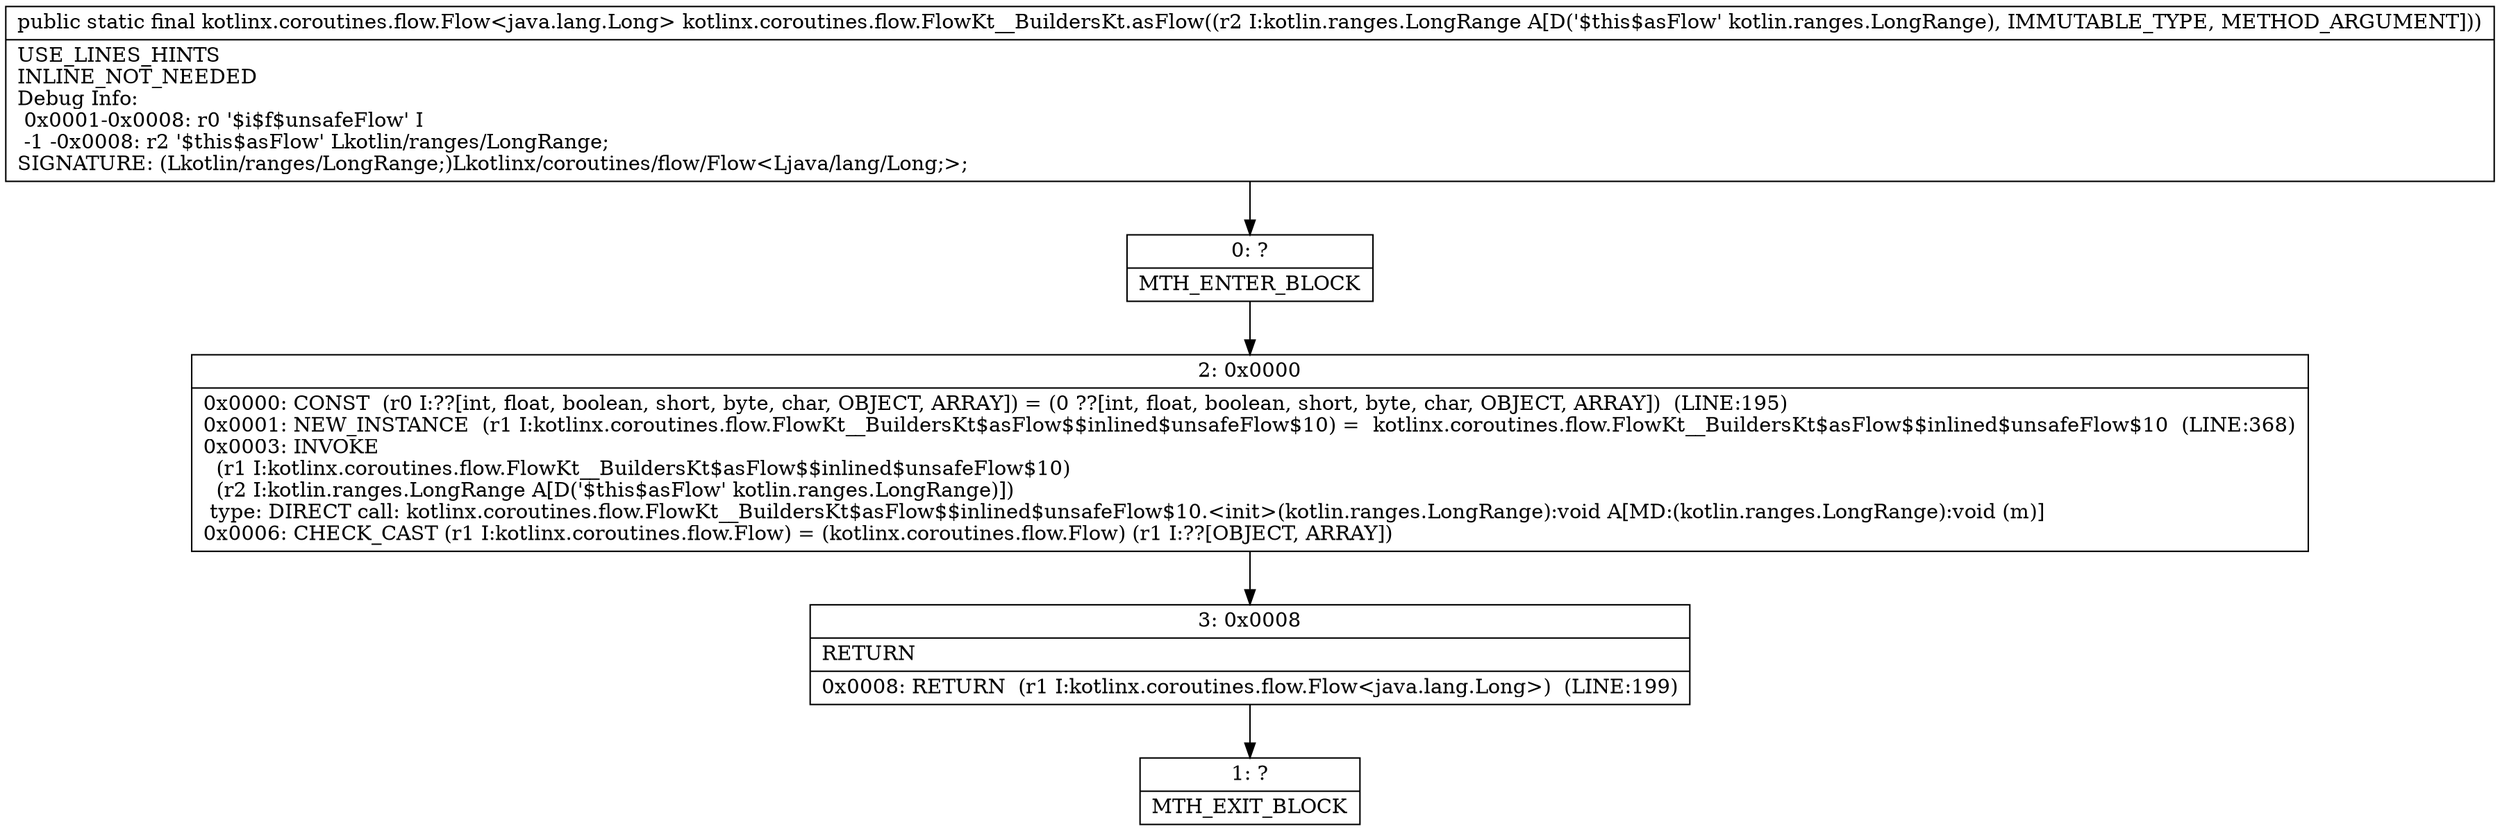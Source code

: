 digraph "CFG forkotlinx.coroutines.flow.FlowKt__BuildersKt.asFlow(Lkotlin\/ranges\/LongRange;)Lkotlinx\/coroutines\/flow\/Flow;" {
Node_0 [shape=record,label="{0\:\ ?|MTH_ENTER_BLOCK\l}"];
Node_2 [shape=record,label="{2\:\ 0x0000|0x0000: CONST  (r0 I:??[int, float, boolean, short, byte, char, OBJECT, ARRAY]) = (0 ??[int, float, boolean, short, byte, char, OBJECT, ARRAY])  (LINE:195)\l0x0001: NEW_INSTANCE  (r1 I:kotlinx.coroutines.flow.FlowKt__BuildersKt$asFlow$$inlined$unsafeFlow$10) =  kotlinx.coroutines.flow.FlowKt__BuildersKt$asFlow$$inlined$unsafeFlow$10  (LINE:368)\l0x0003: INVOKE  \l  (r1 I:kotlinx.coroutines.flow.FlowKt__BuildersKt$asFlow$$inlined$unsafeFlow$10)\l  (r2 I:kotlin.ranges.LongRange A[D('$this$asFlow' kotlin.ranges.LongRange)])\l type: DIRECT call: kotlinx.coroutines.flow.FlowKt__BuildersKt$asFlow$$inlined$unsafeFlow$10.\<init\>(kotlin.ranges.LongRange):void A[MD:(kotlin.ranges.LongRange):void (m)]\l0x0006: CHECK_CAST (r1 I:kotlinx.coroutines.flow.Flow) = (kotlinx.coroutines.flow.Flow) (r1 I:??[OBJECT, ARRAY]) \l}"];
Node_3 [shape=record,label="{3\:\ 0x0008|RETURN\l|0x0008: RETURN  (r1 I:kotlinx.coroutines.flow.Flow\<java.lang.Long\>)  (LINE:199)\l}"];
Node_1 [shape=record,label="{1\:\ ?|MTH_EXIT_BLOCK\l}"];
MethodNode[shape=record,label="{public static final kotlinx.coroutines.flow.Flow\<java.lang.Long\> kotlinx.coroutines.flow.FlowKt__BuildersKt.asFlow((r2 I:kotlin.ranges.LongRange A[D('$this$asFlow' kotlin.ranges.LongRange), IMMUTABLE_TYPE, METHOD_ARGUMENT]))  | USE_LINES_HINTS\lINLINE_NOT_NEEDED\lDebug Info:\l  0x0001\-0x0008: r0 '$i$f$unsafeFlow' I\l  \-1 \-0x0008: r2 '$this$asFlow' Lkotlin\/ranges\/LongRange;\lSIGNATURE: (Lkotlin\/ranges\/LongRange;)Lkotlinx\/coroutines\/flow\/Flow\<Ljava\/lang\/Long;\>;\l}"];
MethodNode -> Node_0;Node_0 -> Node_2;
Node_2 -> Node_3;
Node_3 -> Node_1;
}

